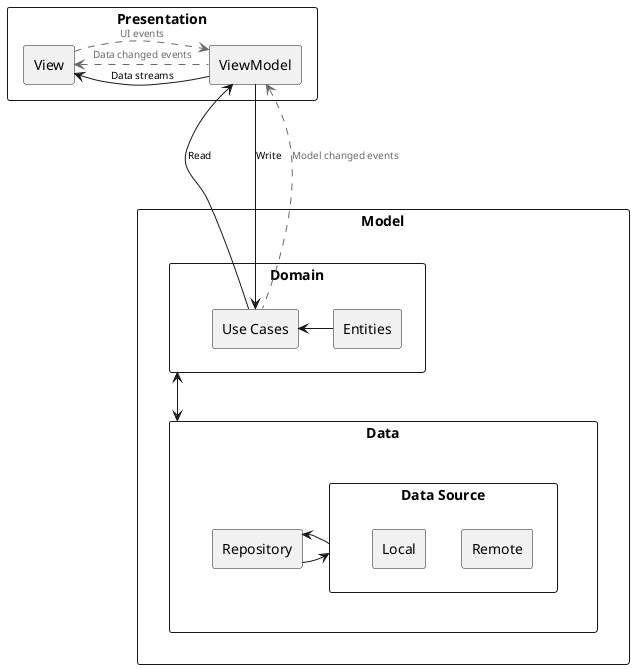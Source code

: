 @startuml
'https://plantuml.com/object-diagram

skinparam componentStyle rectangle

skinparam component {
ArrowFontSize 10
ArrowFontColor<<dottedArrow>> dimgray
}

component Presentation {
    [View]
    [ViewModel]
}

component Model {
    component Data {
        [Repository]
        component "Data Source" as dataSource {
            [Remote]
            [Local]
        }
}

component Domain {
    [Use Cases] <-[Entities]
}

[View] <-r- [ViewModel] : Data streams
[View] .[#dimgray]r.> [ViewModel] <<dottedArrow>> : UI events
[View] <.[#dimgray]r. [ViewModel] <<dottedArrow>> : Data changed events

[Use Cases] -u->  [ViewModel] : Read
[Use Cases] <--u- [ViewModel] : Write
[Use Cases] .[#dimgray]u.> [ViewModel] <<dottedArrow>> : Model changed events

[Repository] -> dataSource
[Repository] <- dataSource

Data <-u-> Domain
@enduml

